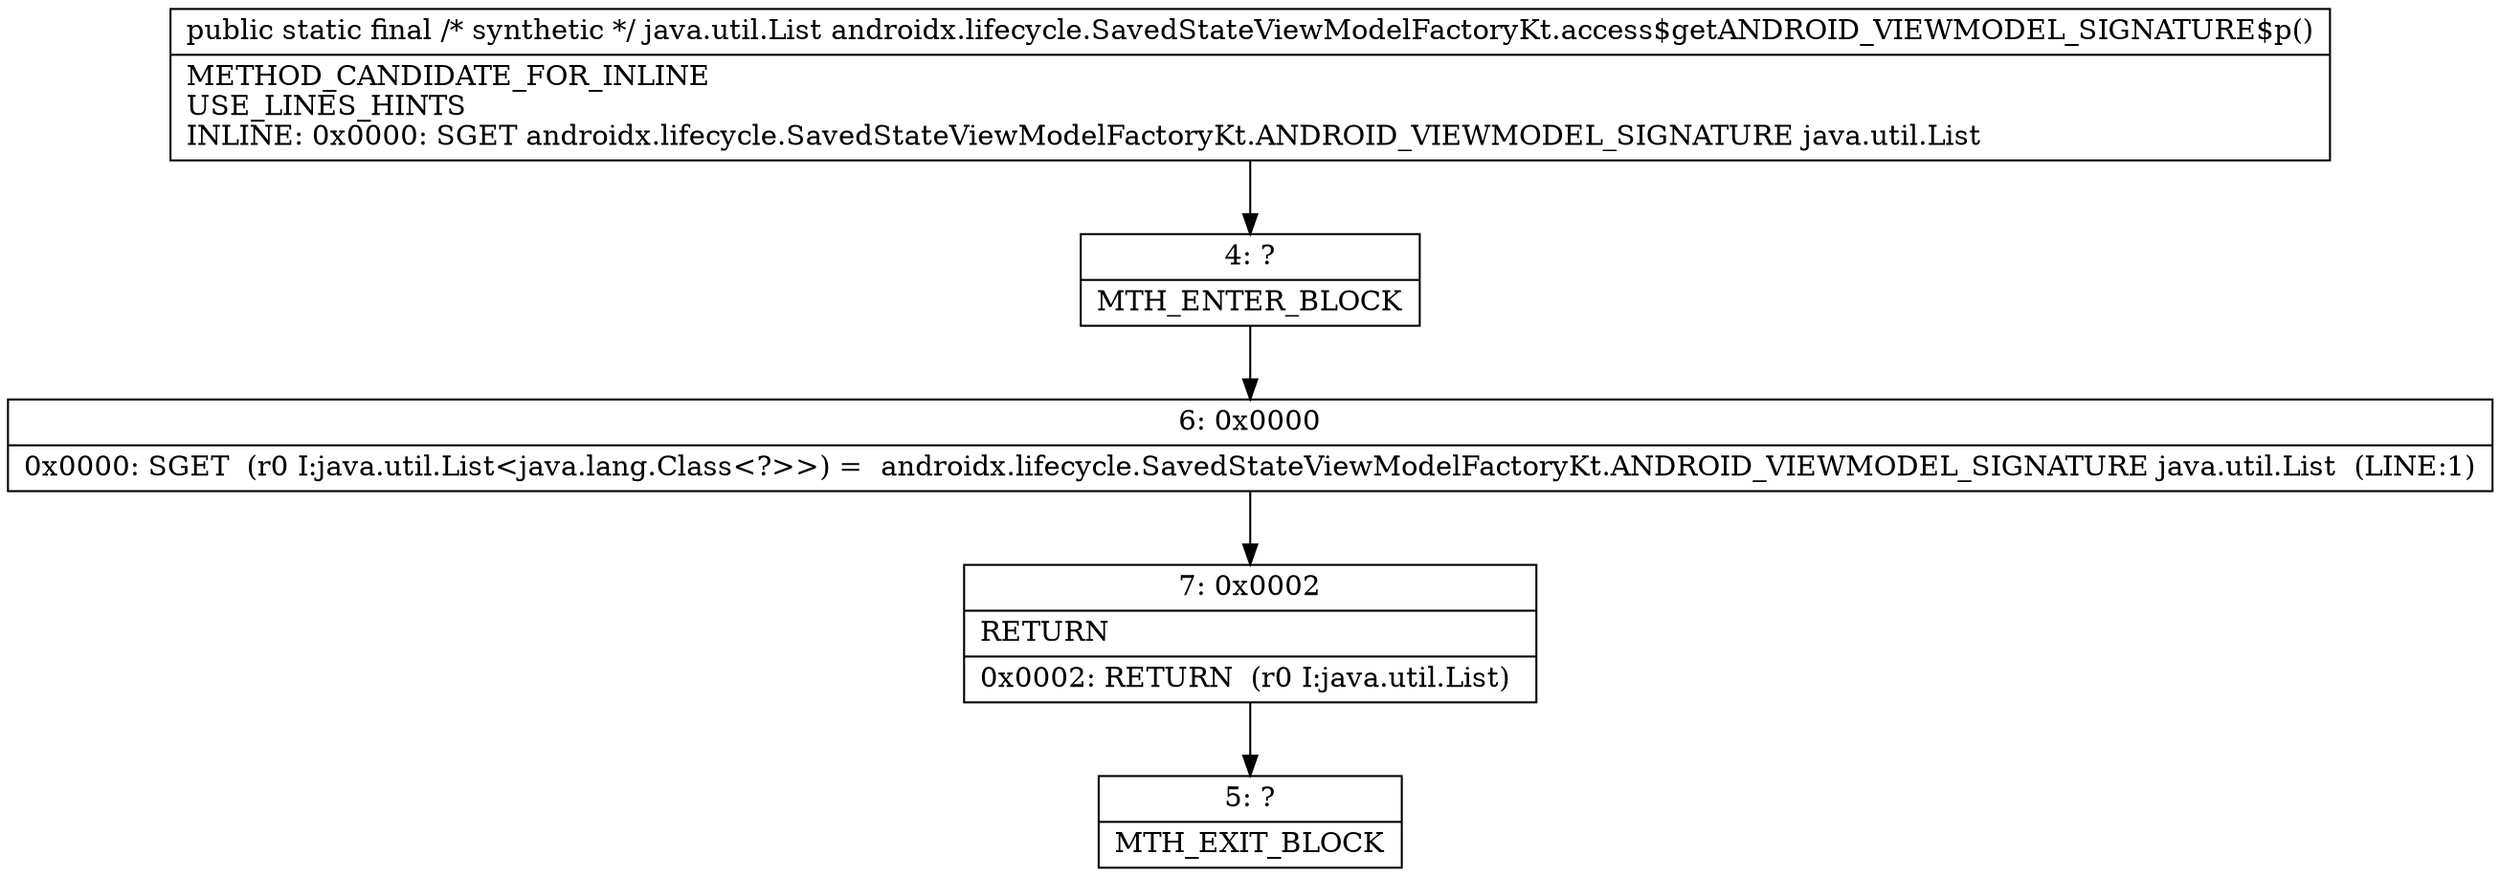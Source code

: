 digraph "CFG forandroidx.lifecycle.SavedStateViewModelFactoryKt.access$getANDROID_VIEWMODEL_SIGNATURE$p()Ljava\/util\/List;" {
Node_4 [shape=record,label="{4\:\ ?|MTH_ENTER_BLOCK\l}"];
Node_6 [shape=record,label="{6\:\ 0x0000|0x0000: SGET  (r0 I:java.util.List\<java.lang.Class\<?\>\>) =  androidx.lifecycle.SavedStateViewModelFactoryKt.ANDROID_VIEWMODEL_SIGNATURE java.util.List  (LINE:1)\l}"];
Node_7 [shape=record,label="{7\:\ 0x0002|RETURN\l|0x0002: RETURN  (r0 I:java.util.List) \l}"];
Node_5 [shape=record,label="{5\:\ ?|MTH_EXIT_BLOCK\l}"];
MethodNode[shape=record,label="{public static final \/* synthetic *\/ java.util.List androidx.lifecycle.SavedStateViewModelFactoryKt.access$getANDROID_VIEWMODEL_SIGNATURE$p()  | METHOD_CANDIDATE_FOR_INLINE\lUSE_LINES_HINTS\lINLINE: 0x0000: SGET   androidx.lifecycle.SavedStateViewModelFactoryKt.ANDROID_VIEWMODEL_SIGNATURE java.util.List\l}"];
MethodNode -> Node_4;Node_4 -> Node_6;
Node_6 -> Node_7;
Node_7 -> Node_5;
}

